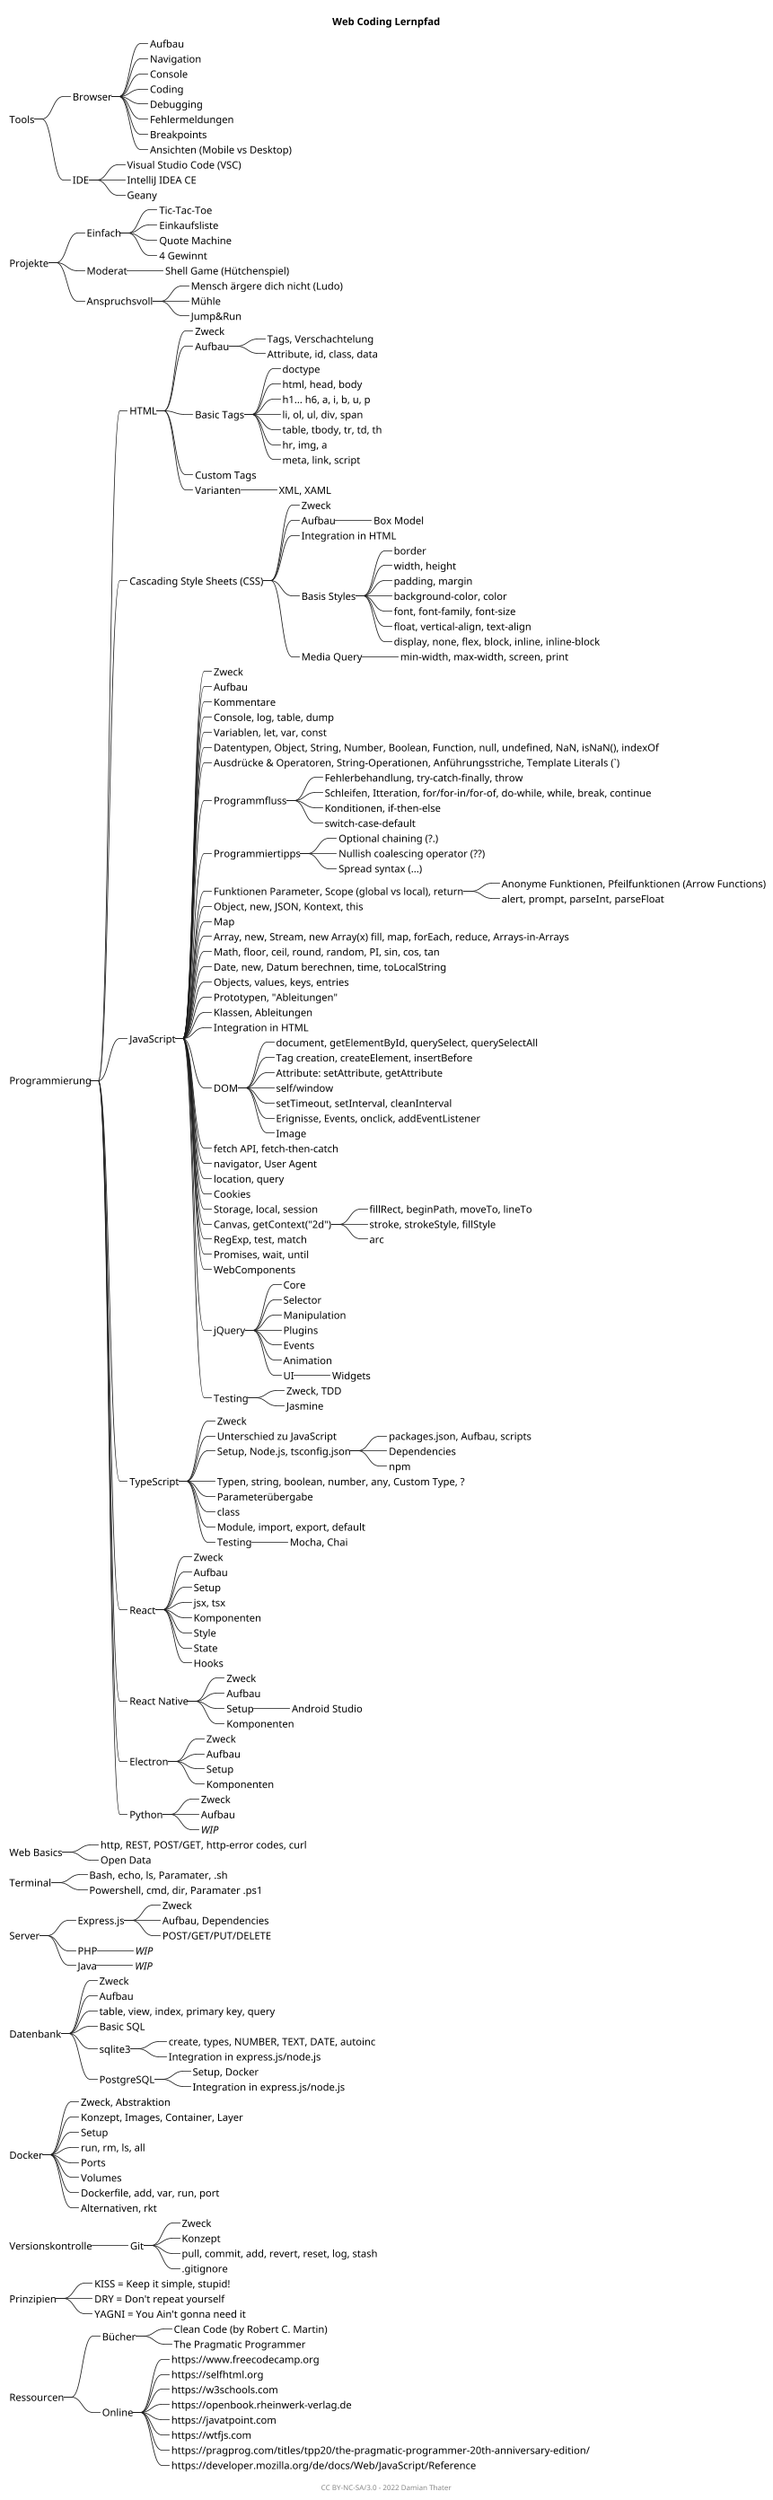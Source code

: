 @startmindmap
'https://plantuml.com/mindmap-diagram

title Web Coding Lernpfad
scale 0.8

+_ Tools
++_ Browser
+++_ Aufbau
+++_ Navigation
+++_ Console
+++_ Coding
+++_ Debugging
+++_ Fehlermeldungen
+++_ Breakpoints
+++_ Ansichten (Mobile vs Desktop)
++_ IDE
+++_ Visual Studio Code (VSC)
+++_ IntelliJ IDEA CE
+++_ Geany

+_ Projekte
++_ Einfach
+++_ Tic-Tac-Toe
+++_ Einkaufsliste
+++_ Quote Machine
+++_ 4 Gewinnt
++_ Moderat
+++_ Shell Game (Hütchenspiel)
++_ Anspruchsvoll
+++_ Mensch ärgere dich nicht (Ludo)
+++_ Mühle
+++_ Jump&Run

+_ Programmierung
++_ HTML
+++_ Zweck
+++_ Aufbau
++++_ Tags, Verschachtelung
++++_ Attribute, id, class, data
+++_ Basic Tags
++++_ doctype
++++_ html, head, body
++++_ h1... h6, a, i, b, u, p
++++_ li, ol, ul, div, span
++++_ table, tbody, tr, td, th
++++_ hr, img, a
++++_ meta, link, script
+++_ Custom Tags
+++_ Varianten
++++_ XML, XAML

++_ Cascading Style Sheets (CSS)
+++_ Zweck
+++_ Aufbau
++++_ Box Model
+++_ Integration in HTML
+++_ Basis Styles
++++_ border
++++_ width, height
++++_ padding, margin
++++_ background-color, color
++++_ font, font-family, font-size
++++_ float, vertical-align, text-align
++++_ display, none, flex, block, inline, inline-block
+++_ Media Query
++++_ min-width, max-width, screen, print

++_ JavaScript
+++_ Zweck
+++_ Aufbau
+++_ Kommentare
+++_ Console, log, table, dump
+++_ Variablen, let, var, const
+++_ Datentypen, Object, String, Number, Boolean, Function, null, undefined, NaN, isNaN(), indexOf
+++_ Ausdrücke & Operatoren, String-Operationen, Anführungsstriche, Template Literals (`)
+++_ Programmfluss
++++_ Fehlerbehandlung, try-catch-finally, throw
++++_ Schleifen, Itteration, for/for-in/for-of, do-while, while, break, continue
++++_ Konditionen, if-then-else
++++_ switch-case-default
+++_ Programmiertipps
++++_ Optional chaining (?.)
++++_ Nullish coalescing operator (??)
++++_ Spread syntax (...)
+++_ Funktionen Parameter, Scope (global vs local), return
++++_ Anonyme Funktionen, Pfeilfunktionen (Arrow Functions)
++++_ alert, prompt, parseInt, parseFloat
+++_ Object, new, JSON, Kontext, this
+++_ Map
+++_ Array, new, Stream, new Array(x) fill, map, forEach, reduce, Arrays-in-Arrays
+++_ Math, floor, ceil, round, random, PI, sin, cos, tan
+++_ Date, new, Datum berechnen, time, toLocalString
+++_ Objects, values, keys, entries
+++_ Prototypen, "Ableitungen"
+++_ Klassen, Ableitungen
+++_ Integration in HTML
+++_ DOM
++++_ document, getElementById, querySelect, querySelectAll
++++_ Tag creation, createElement, insertBefore
++++_ Attribute: setAttribute, getAttribute
++++_ self/window
++++_ setTimeout, setInterval, cleanInterval
++++_ Erignisse, Events, onclick, addEventListener
++++_ Image
+++_ fetch API, fetch-then-catch
+++_ navigator, User Agent
+++_ location, query
+++_ Cookies
+++_ Storage, local, session
+++_ Canvas, getContext("2d")
++++_ fillRect, beginPath, moveTo, lineTo
++++_ stroke, strokeStyle, fillStyle
++++_ arc
+++_ RegExp, test, match
+++_ Promises, wait, until
+++_ WebComponents
+++_ jQuery
++++_ Core
++++_ Selector
++++_ Manipulation
++++_ Plugins
++++_ Events
++++_ Animation
++++_ UI
+++++_ Widgets
+++_ Testing
++++_ Zweck, TDD
++++_ Jasmine

++_ TypeScript
+++_ Zweck
+++_ Unterschied zu JavaScript
+++_ Setup, Node.js, tsconfig.json
++++_ packages.json, Aufbau, scripts
++++_ Dependencies
++++_ npm
+++_ Typen, string, boolean, number, any, Custom Type, ?
+++_ Parameterübergabe
+++_ class
+++_ Module, import, export, default
+++_ Testing
++++_ Mocha, Chai

++_ React
+++_ Zweck
+++_ Aufbau
+++_ Setup
+++_ jsx, tsx
+++_ Komponenten
+++_ Style
+++_ State
+++_ Hooks

++_ React Native
+++_ Zweck
+++_ Aufbau
+++_ Setup
++++_ Android Studio
+++_ Komponenten

++_ Electron
+++_ Zweck
+++_ Aufbau
+++_ Setup
+++_ Komponenten

++_ Python
+++_ Zweck
+++_ Aufbau
+++_ <i>WIP</i>

+_ Web Basics

++_ http, REST, POST/GET, http-error codes, curl
++_ Open Data

+_ Terminal
++_ Bash, echo, ls, Paramater, .sh
++_ Powershell, cmd, dir, Paramater .ps1

+_ Server

++_ Express.js
+++_ Zweck
+++_ Aufbau, Dependencies
+++_ POST/GET/PUT/DELETE

++_ PHP
+++_ <i>WIP</i>

++_ Java
+++_ <i>WIP</i>

+_ Datenbank

++_ Zweck
++_ Aufbau
++_ table, view, index, primary key, query
++_ Basic SQL
++_ sqlite3
+++_ create, types, NUMBER, TEXT, DATE, autoinc
+++_ Integration in express.js/node.js
++_ PostgreSQL
+++_ Setup, Docker
+++_ Integration in express.js/node.js

+_ Docker

++_ Zweck, Abstraktion
++_ Konzept, Images, Container, Layer
++_ Setup
++_ run, rm, ls, all
++_ Ports
++_ Volumes
++_ Dockerfile, add, var, run, port
++_ Alternativen, rkt

+_ Versionskontrolle

++_ Git
+++_ Zweck
+++_ Konzept
+++_ pull, commit, add, revert, reset, log, stash
+++_ .gitignore

+_ Prinzipien
++_ KISS = Keep it simple, stupid!
++_ DRY = Don't repeat yourself
++_ YAGNI = You Ain't gonna need it

+_ Ressourcen
++_ Bücher
+++_ Clean Code (by Robert C. Martin)
+++_ The Pragmatic Programmer
++_ Online
+++_ https://www.freecodecamp.org
+++_ https://selfhtml.org
+++_ https://w3schools.com
+++_ https://openbook.rheinwerk-verlag.de
+++_ https://javatpoint.com
+++_ https://wtfjs.com
+++_ https://pragprog.com/titles/tpp20/the-pragmatic-programmer-20th-anniversary-edition/
+++_ https://developer.mozilla.org/de/docs/Web/JavaScript/Reference

center footer \nCC BY-NC-SA/3.0 - 2022 Damian Thater

@endmindmap
